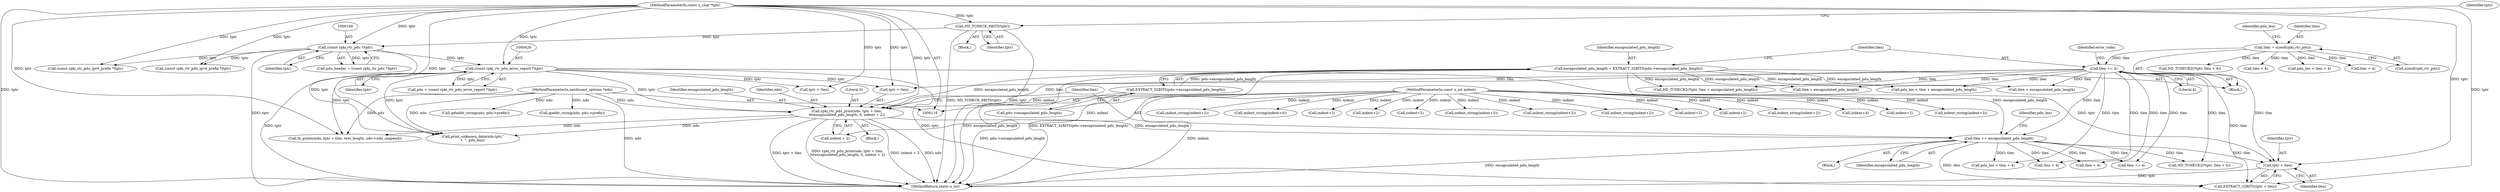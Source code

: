 digraph "0_tcpdump_83c64fce3a5226b080e535f5131a8a318f30e79b@pointer" {
"1000525" [label="(Call,tptr + tlen)"];
"1000425" [label="(Call,(const rpki_rtr_pdu_error_report *)tptr)"];
"1000168" [label="(Call,(const rpki_rtr_pdu *)tptr)"];
"1000128" [label="(Call,ND_TCHECK_8BITS(tptr))"];
"1000118" [label="(MethodParameterIn,const u_char *tptr)"];
"1000506" [label="(Call,tlen += encapsulated_pdu_length)"];
"1000496" [label="(Call,rpki_rtr_pdu_print(ndo, tptr + tlen,\n\t\t\tencapsulated_pdu_length, 0, indent + 2))"];
"1000117" [label="(MethodParameterIn,netdissect_options *ndo)"];
"1000428" [label="(Call,encapsulated_pdu_length = EXTRACT_32BITS(pdu->encapsulated_pdu_length))"];
"1000430" [label="(Call,EXTRACT_32BITS(pdu->encapsulated_pdu_length))"];
"1000434" [label="(Call,tlen += 4)"];
"1000406" [label="(Call,tlen = sizeof(rpki_rtr_pdu))"];
"1000121" [label="(MethodParameterIn,const u_int indent)"];
"1000434" [label="(Call,tlen += 4)"];
"1000168" [label="(Call,(const rpki_rtr_pdu *)tptr)"];
"1000128" [label="(Call,ND_TCHECK_8BITS(tptr))"];
"1000479" [label="(Call,ND_TCHECK2(*tptr, tlen + encapsulated_pdu_length))"];
"1000282" [label="(Call,indent_string(indent+2))"];
"1000553" [label="(Call,tptr + tlen)"];
"1000372" [label="(Call,indent_string(indent+2))"];
"1000246" [label="(Call,indent_string(indent+2))"];
"1000467" [label="(Block,)"];
"1000438" [label="(Identifier,error_code)"];
"1000524" [label="(Call,EXTRACT_32BITS(tptr + tlen))"];
"1000512" [label="(Call,tlen + 4)"];
"1000528" [label="(Call,tlen += 4)"];
"1000501" [label="(Identifier,encapsulated_pdu_length)"];
"1000429" [label="(Identifier,encapsulated_pdu_length)"];
"1000516" [label="(Call,ND_TCHECK2(*tptr, tlen + 4))"];
"1000486" [label="(Block,)"];
"1000117" [label="(MethodParameterIn,netdissect_options *ndo)"];
"1000526" [label="(Identifier,tptr)"];
"1000506" [label="(Call,tlen += encapsulated_pdu_length)"];
"1000496" [label="(Call,rpki_rtr_pdu_print(ndo, tptr + tlen,\n\t\t\tencapsulated_pdu_length, 0, indent + 2))"];
"1000527" [label="(Identifier,tlen)"];
"1000122" [label="(Block,)"];
"1000508" [label="(Identifier,encapsulated_pdu_length)"];
"1000320" [label="(Call,indent+2)"];
"1000373" [label="(Call,indent+2)"];
"1000551" [label="(Call,fn_printn(ndo, tptr + tlen, text_length, ndo->ndo_snapend))"];
"1000413" [label="(Call,tlen + 4)"];
"1000612" [label="(MethodReturn,static u_int)"];
"1000503" [label="(Call,indent + 2)"];
"1000170" [label="(Identifier,tptr)"];
"1000166" [label="(Call,pdu_header = (const rpki_rtr_pdu *)tptr)"];
"1000453" [label="(Call,indent_string(indent+2))"];
"1000583" [label="(Call,print_unknown_data(ndo,tptr,\"\n\t  \", pdu_len))"];
"1000497" [label="(Identifier,ndo)"];
"1000493" [label="(Call,indent+4)"];
"1000427" [label="(Identifier,tptr)"];
"1000510" [label="(Call,pdu_len < tlen + 4)"];
"1000471" [label="(Call,tlen + encapsulated_pdu_length)"];
"1000406" [label="(Call,tlen = sizeof(rpki_rtr_pdu))"];
"1000377" [label="(Call,ip6addr_string(ndo, pdu->prefix))"];
"1000408" [label="(Call,sizeof(rpki_rtr_pdu))"];
"1000411" [label="(Call,pdu_len < tlen + 4)"];
"1000454" [label="(Call,indent+2)"];
"1000546" [label="(Call,indent_string(indent+2))"];
"1000324" [label="(Call,ipaddr_string(ndo, pdu->prefix))"];
"1000435" [label="(Identifier,tlen)"];
"1000425" [label="(Call,(const rpki_rtr_pdu_error_report *)tptr)"];
"1000363" [label="(Call,(const rpki_rtr_pdu_ipv6_prefix *)tptr)"];
"1000436" [label="(Literal,4)"];
"1000428" [label="(Call,encapsulated_pdu_length = EXTRACT_32BITS(pdu->encapsulated_pdu_length))"];
"1000525" [label="(Call,tptr + tlen)"];
"1000118" [label="(MethodParameterIn,const u_char *tptr)"];
"1000412" [label="(Identifier,pdu_len)"];
"1000507" [label="(Identifier,tlen)"];
"1000498" [label="(Call,tptr + tlen)"];
"1000319" [label="(Call,indent_string(indent+2))"];
"1000310" [label="(Call,(const rpki_rtr_pdu_ipv4_prefix *)tptr)"];
"1000121" [label="(MethodParameterIn,const u_int indent)"];
"1000492" [label="(Call,indent_string(indent+4))"];
"1000420" [label="(Call,tlen + 4)"];
"1000431" [label="(Call,pdu->encapsulated_pdu_length)"];
"1000482" [label="(Call,tlen + encapsulated_pdu_length)"];
"1000407" [label="(Identifier,tlen)"];
"1000247" [label="(Call,indent+2)"];
"1000283" [label="(Call,indent+2)"];
"1000400" [label="(Block,)"];
"1000133" [label="(Identifier,tptr)"];
"1000547" [label="(Call,indent+2)"];
"1000469" [label="(Call,pdu_len < tlen + encapsulated_pdu_length)"];
"1000511" [label="(Identifier,pdu_len)"];
"1000129" [label="(Identifier,tptr)"];
"1000417" [label="(Call,ND_TCHECK2(*tptr, tlen + 4))"];
"1000430" [label="(Call,EXTRACT_32BITS(pdu->encapsulated_pdu_length))"];
"1000423" [label="(Call,pdu = (const rpki_rtr_pdu_error_report *)tptr)"];
"1000519" [label="(Call,tlen + 4)"];
"1000502" [label="(Literal,0)"];
"1000525" -> "1000524"  [label="AST: "];
"1000525" -> "1000527"  [label="CFG: "];
"1000526" -> "1000525"  [label="AST: "];
"1000527" -> "1000525"  [label="AST: "];
"1000524" -> "1000525"  [label="CFG: "];
"1000525" -> "1000612"  [label="DDG: tptr"];
"1000425" -> "1000525"  [label="DDG: tptr"];
"1000118" -> "1000525"  [label="DDG: tptr"];
"1000506" -> "1000525"  [label="DDG: tlen"];
"1000434" -> "1000525"  [label="DDG: tlen"];
"1000425" -> "1000423"  [label="AST: "];
"1000425" -> "1000427"  [label="CFG: "];
"1000426" -> "1000425"  [label="AST: "];
"1000427" -> "1000425"  [label="AST: "];
"1000423" -> "1000425"  [label="CFG: "];
"1000425" -> "1000612"  [label="DDG: tptr"];
"1000425" -> "1000423"  [label="DDG: tptr"];
"1000168" -> "1000425"  [label="DDG: tptr"];
"1000118" -> "1000425"  [label="DDG: tptr"];
"1000425" -> "1000496"  [label="DDG: tptr"];
"1000425" -> "1000498"  [label="DDG: tptr"];
"1000425" -> "1000524"  [label="DDG: tptr"];
"1000425" -> "1000551"  [label="DDG: tptr"];
"1000425" -> "1000553"  [label="DDG: tptr"];
"1000425" -> "1000583"  [label="DDG: tptr"];
"1000168" -> "1000166"  [label="AST: "];
"1000168" -> "1000170"  [label="CFG: "];
"1000169" -> "1000168"  [label="AST: "];
"1000170" -> "1000168"  [label="AST: "];
"1000166" -> "1000168"  [label="CFG: "];
"1000168" -> "1000612"  [label="DDG: tptr"];
"1000168" -> "1000166"  [label="DDG: tptr"];
"1000128" -> "1000168"  [label="DDG: tptr"];
"1000118" -> "1000168"  [label="DDG: tptr"];
"1000168" -> "1000310"  [label="DDG: tptr"];
"1000168" -> "1000363"  [label="DDG: tptr"];
"1000168" -> "1000583"  [label="DDG: tptr"];
"1000128" -> "1000122"  [label="AST: "];
"1000128" -> "1000129"  [label="CFG: "];
"1000129" -> "1000128"  [label="AST: "];
"1000133" -> "1000128"  [label="CFG: "];
"1000128" -> "1000612"  [label="DDG: tptr"];
"1000128" -> "1000612"  [label="DDG: ND_TCHECK_8BITS(tptr)"];
"1000118" -> "1000128"  [label="DDG: tptr"];
"1000118" -> "1000116"  [label="AST: "];
"1000118" -> "1000612"  [label="DDG: tptr"];
"1000118" -> "1000310"  [label="DDG: tptr"];
"1000118" -> "1000363"  [label="DDG: tptr"];
"1000118" -> "1000496"  [label="DDG: tptr"];
"1000118" -> "1000498"  [label="DDG: tptr"];
"1000118" -> "1000524"  [label="DDG: tptr"];
"1000118" -> "1000551"  [label="DDG: tptr"];
"1000118" -> "1000553"  [label="DDG: tptr"];
"1000118" -> "1000583"  [label="DDG: tptr"];
"1000506" -> "1000467"  [label="AST: "];
"1000506" -> "1000508"  [label="CFG: "];
"1000507" -> "1000506"  [label="AST: "];
"1000508" -> "1000506"  [label="AST: "];
"1000511" -> "1000506"  [label="CFG: "];
"1000506" -> "1000612"  [label="DDG: encapsulated_pdu_length"];
"1000496" -> "1000506"  [label="DDG: encapsulated_pdu_length"];
"1000428" -> "1000506"  [label="DDG: encapsulated_pdu_length"];
"1000434" -> "1000506"  [label="DDG: tlen"];
"1000506" -> "1000510"  [label="DDG: tlen"];
"1000506" -> "1000512"  [label="DDG: tlen"];
"1000506" -> "1000516"  [label="DDG: tlen"];
"1000506" -> "1000519"  [label="DDG: tlen"];
"1000506" -> "1000524"  [label="DDG: tlen"];
"1000506" -> "1000528"  [label="DDG: tlen"];
"1000496" -> "1000486"  [label="AST: "];
"1000496" -> "1000503"  [label="CFG: "];
"1000497" -> "1000496"  [label="AST: "];
"1000498" -> "1000496"  [label="AST: "];
"1000501" -> "1000496"  [label="AST: "];
"1000502" -> "1000496"  [label="AST: "];
"1000503" -> "1000496"  [label="AST: "];
"1000507" -> "1000496"  [label="CFG: "];
"1000496" -> "1000612"  [label="DDG: tptr + tlen"];
"1000496" -> "1000612"  [label="DDG: rpki_rtr_pdu_print(ndo, tptr + tlen,\n\t\t\tencapsulated_pdu_length, 0, indent + 2)"];
"1000496" -> "1000612"  [label="DDG: indent + 2"];
"1000496" -> "1000612"  [label="DDG: ndo"];
"1000117" -> "1000496"  [label="DDG: ndo"];
"1000428" -> "1000496"  [label="DDG: encapsulated_pdu_length"];
"1000434" -> "1000496"  [label="DDG: tlen"];
"1000121" -> "1000496"  [label="DDG: indent"];
"1000496" -> "1000551"  [label="DDG: ndo"];
"1000496" -> "1000583"  [label="DDG: ndo"];
"1000117" -> "1000116"  [label="AST: "];
"1000117" -> "1000612"  [label="DDG: ndo"];
"1000117" -> "1000324"  [label="DDG: ndo"];
"1000117" -> "1000377"  [label="DDG: ndo"];
"1000117" -> "1000551"  [label="DDG: ndo"];
"1000117" -> "1000583"  [label="DDG: ndo"];
"1000428" -> "1000400"  [label="AST: "];
"1000428" -> "1000430"  [label="CFG: "];
"1000429" -> "1000428"  [label="AST: "];
"1000430" -> "1000428"  [label="AST: "];
"1000435" -> "1000428"  [label="CFG: "];
"1000428" -> "1000612"  [label="DDG: EXTRACT_32BITS(pdu->encapsulated_pdu_length)"];
"1000428" -> "1000612"  [label="DDG: encapsulated_pdu_length"];
"1000430" -> "1000428"  [label="DDG: pdu->encapsulated_pdu_length"];
"1000428" -> "1000469"  [label="DDG: encapsulated_pdu_length"];
"1000428" -> "1000471"  [label="DDG: encapsulated_pdu_length"];
"1000428" -> "1000479"  [label="DDG: encapsulated_pdu_length"];
"1000428" -> "1000482"  [label="DDG: encapsulated_pdu_length"];
"1000430" -> "1000431"  [label="CFG: "];
"1000431" -> "1000430"  [label="AST: "];
"1000430" -> "1000612"  [label="DDG: pdu->encapsulated_pdu_length"];
"1000434" -> "1000400"  [label="AST: "];
"1000434" -> "1000436"  [label="CFG: "];
"1000435" -> "1000434"  [label="AST: "];
"1000436" -> "1000434"  [label="AST: "];
"1000438" -> "1000434"  [label="CFG: "];
"1000406" -> "1000434"  [label="DDG: tlen"];
"1000434" -> "1000469"  [label="DDG: tlen"];
"1000434" -> "1000471"  [label="DDG: tlen"];
"1000434" -> "1000479"  [label="DDG: tlen"];
"1000434" -> "1000482"  [label="DDG: tlen"];
"1000434" -> "1000498"  [label="DDG: tlen"];
"1000434" -> "1000510"  [label="DDG: tlen"];
"1000434" -> "1000512"  [label="DDG: tlen"];
"1000434" -> "1000516"  [label="DDG: tlen"];
"1000434" -> "1000519"  [label="DDG: tlen"];
"1000434" -> "1000524"  [label="DDG: tlen"];
"1000434" -> "1000528"  [label="DDG: tlen"];
"1000406" -> "1000400"  [label="AST: "];
"1000406" -> "1000408"  [label="CFG: "];
"1000407" -> "1000406"  [label="AST: "];
"1000408" -> "1000406"  [label="AST: "];
"1000412" -> "1000406"  [label="CFG: "];
"1000406" -> "1000411"  [label="DDG: tlen"];
"1000406" -> "1000413"  [label="DDG: tlen"];
"1000406" -> "1000417"  [label="DDG: tlen"];
"1000406" -> "1000420"  [label="DDG: tlen"];
"1000121" -> "1000116"  [label="AST: "];
"1000121" -> "1000612"  [label="DDG: indent"];
"1000121" -> "1000246"  [label="DDG: indent"];
"1000121" -> "1000247"  [label="DDG: indent"];
"1000121" -> "1000282"  [label="DDG: indent"];
"1000121" -> "1000283"  [label="DDG: indent"];
"1000121" -> "1000319"  [label="DDG: indent"];
"1000121" -> "1000320"  [label="DDG: indent"];
"1000121" -> "1000372"  [label="DDG: indent"];
"1000121" -> "1000373"  [label="DDG: indent"];
"1000121" -> "1000453"  [label="DDG: indent"];
"1000121" -> "1000454"  [label="DDG: indent"];
"1000121" -> "1000492"  [label="DDG: indent"];
"1000121" -> "1000493"  [label="DDG: indent"];
"1000121" -> "1000503"  [label="DDG: indent"];
"1000121" -> "1000546"  [label="DDG: indent"];
"1000121" -> "1000547"  [label="DDG: indent"];
}
